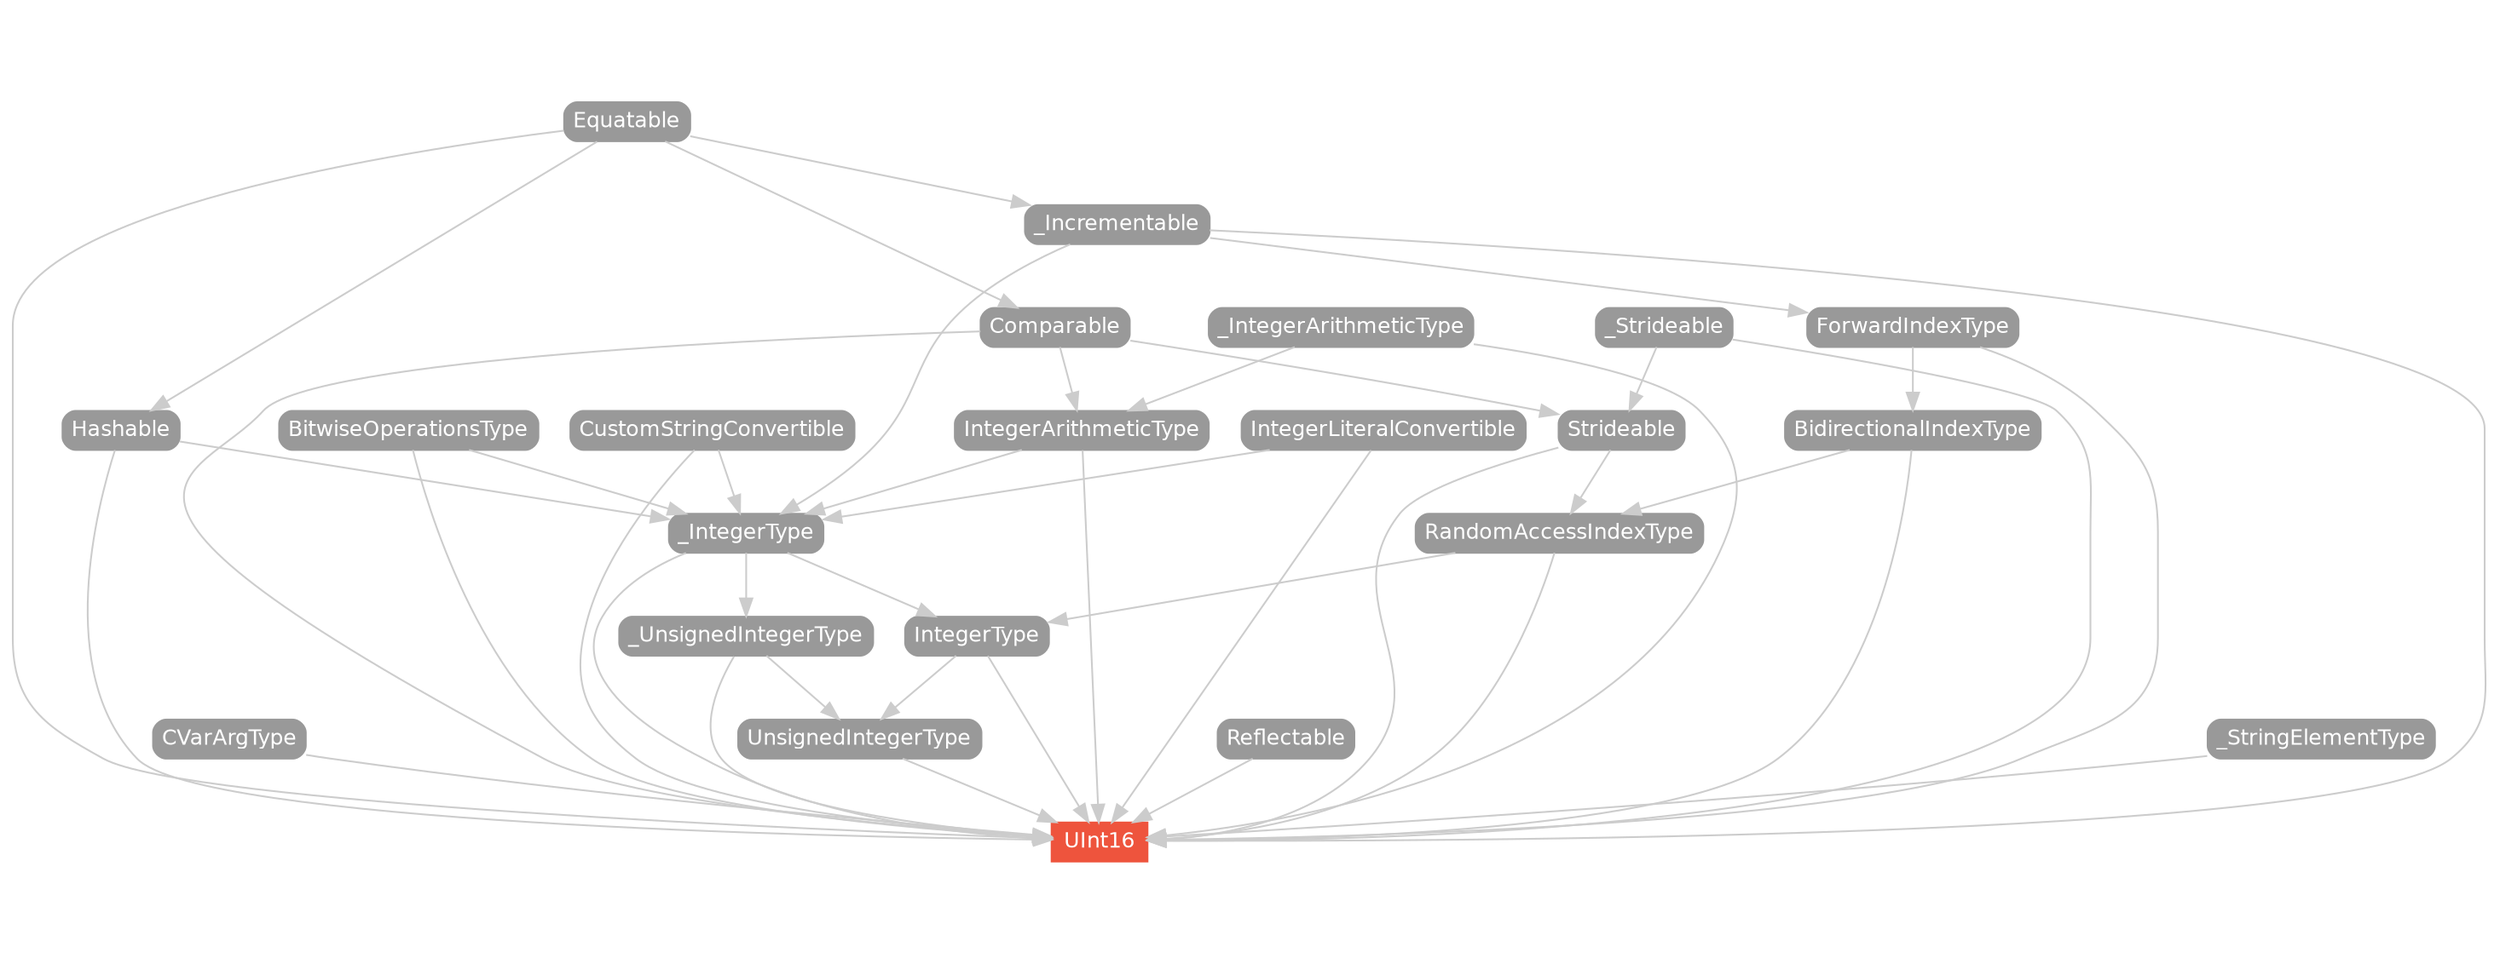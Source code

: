 strict digraph "UInt16 - Type Hierarchy - SwiftDoc.org" {
    pad="0.1,0.8"
    node [shape=box, style="filled,rounded", color="#999999", fillcolor="#999999", fontcolor=white, fontname=Helvetica, fontnames="Helvetica,sansserif", fontsize=12, margin="0.07,0.05", height="0.3"]
    edge [color="#cccccc"]
    "BidirectionalIndexType" [URL="/protocol/BidirectionalIndexType/"]
    "BitwiseOperationsType" [URL="/protocol/BitwiseOperationsType/"]
    "CVarArgType" [URL="/protocol/CVarArgType/"]
    "Comparable" [URL="/protocol/Comparable/"]
    "CustomStringConvertible" [URL="/protocol/CustomStringConvertible/"]
    "Equatable" [URL="/protocol/Equatable/"]
    "ForwardIndexType" [URL="/protocol/ForwardIndexType/"]
    "Hashable" [URL="/protocol/Hashable/"]
    "IntegerArithmeticType" [URL="/protocol/IntegerArithmeticType/"]
    "IntegerLiteralConvertible" [URL="/protocol/IntegerLiteralConvertible/"]
    "IntegerType" [URL="/protocol/IntegerType/"]
    "RandomAccessIndexType" [URL="/protocol/RandomAccessIndexType/"]
    "Reflectable" [URL="/protocol/Reflectable/"]
    "Strideable" [URL="/protocol/Strideable/"]
    "UInt16" [URL="/type/UInt16/", style="filled", fillcolor="#ee543d", color="#ee543d"]
    "UnsignedIntegerType" [URL="/protocol/UnsignedIntegerType/"]
    "_Incrementable" [URL="/protocol/_Incrementable/"]
    "_IntegerArithmeticType" [URL="/protocol/_IntegerArithmeticType/"]
    "_IntegerType" [URL="/protocol/_IntegerType/"]
    "_Strideable" [URL="/protocol/_Strideable/"]
    "_StringElementType" [URL="/protocol/_StringElementType/"]
    "_UnsignedIntegerType" [URL="/protocol/_UnsignedIntegerType/"]    "UnsignedIntegerType" -> "UInt16"
    "IntegerType" -> "UInt16"
    "Equatable" -> "UInt16"
    "Comparable" -> "UInt16"
    "_IntegerType" -> "UInt16"
    "IntegerArithmeticType" -> "UInt16"
    "_IntegerArithmeticType" -> "UInt16"
    "IntegerLiteralConvertible" -> "UInt16"
    "_UnsignedIntegerType" -> "UInt16"
    "Hashable" -> "UInt16"
    "CustomStringConvertible" -> "UInt16"
    "RandomAccessIndexType" -> "UInt16"
    "BidirectionalIndexType" -> "UInt16"
    "ForwardIndexType" -> "UInt16"
    "_Incrementable" -> "UInt16"
    "Strideable" -> "UInt16"
    "_Strideable" -> "UInt16"
    "BitwiseOperationsType" -> "UInt16"
    "Reflectable" -> "UInt16"
    "_StringElementType" -> "UInt16"
    "CVarArgType" -> "UInt16"
    "_UnsignedIntegerType" -> "UnsignedIntegerType"
    "IntegerType" -> "UnsignedIntegerType"
    "_IntegerType" -> "_UnsignedIntegerType"
    "IntegerLiteralConvertible" -> "_IntegerType"
    "CustomStringConvertible" -> "_IntegerType"
    "Hashable" -> "_IntegerType"
    "IntegerArithmeticType" -> "_IntegerType"
    "BitwiseOperationsType" -> "_IntegerType"
    "_Incrementable" -> "_IntegerType"
    "Equatable" -> "Hashable"
    "_IntegerArithmeticType" -> "IntegerArithmeticType"
    "Comparable" -> "IntegerArithmeticType"
    "Equatable" -> "Comparable"
    "Equatable" -> "_Incrementable"
    "_IntegerType" -> "IntegerType"
    "RandomAccessIndexType" -> "IntegerType"
    "IntegerLiteralConvertible" -> "_IntegerType"
    "CustomStringConvertible" -> "_IntegerType"
    "Hashable" -> "_IntegerType"
    "IntegerArithmeticType" -> "_IntegerType"
    "BitwiseOperationsType" -> "_IntegerType"
    "_Incrementable" -> "_IntegerType"
    "Equatable" -> "Hashable"
    "_IntegerArithmeticType" -> "IntegerArithmeticType"
    "Comparable" -> "IntegerArithmeticType"
    "Equatable" -> "Comparable"
    "Equatable" -> "_Incrementable"
    "BidirectionalIndexType" -> "RandomAccessIndexType"
    "Strideable" -> "RandomAccessIndexType"
    "ForwardIndexType" -> "BidirectionalIndexType"
    "_Incrementable" -> "ForwardIndexType"
    "Equatable" -> "_Incrementable"
    "Comparable" -> "Strideable"
    "_Strideable" -> "Strideable"
    "Equatable" -> "Comparable"
    "_IntegerType" -> "IntegerType"
    "RandomAccessIndexType" -> "IntegerType"
    "IntegerLiteralConvertible" -> "_IntegerType"
    "CustomStringConvertible" -> "_IntegerType"
    "Hashable" -> "_IntegerType"
    "IntegerArithmeticType" -> "_IntegerType"
    "BitwiseOperationsType" -> "_IntegerType"
    "_Incrementable" -> "_IntegerType"
    "Equatable" -> "Hashable"
    "_IntegerArithmeticType" -> "IntegerArithmeticType"
    "Comparable" -> "IntegerArithmeticType"
    "Equatable" -> "Comparable"
    "Equatable" -> "_Incrementable"
    "BidirectionalIndexType" -> "RandomAccessIndexType"
    "Strideable" -> "RandomAccessIndexType"
    "ForwardIndexType" -> "BidirectionalIndexType"
    "_Incrementable" -> "ForwardIndexType"
    "Equatable" -> "_Incrementable"
    "Comparable" -> "Strideable"
    "_Strideable" -> "Strideable"
    "Equatable" -> "Comparable"
    "Equatable" -> "Comparable"
    "IntegerLiteralConvertible" -> "_IntegerType"
    "CustomStringConvertible" -> "_IntegerType"
    "Hashable" -> "_IntegerType"
    "IntegerArithmeticType" -> "_IntegerType"
    "BitwiseOperationsType" -> "_IntegerType"
    "_Incrementable" -> "_IntegerType"
    "Equatable" -> "Hashable"
    "_IntegerArithmeticType" -> "IntegerArithmeticType"
    "Comparable" -> "IntegerArithmeticType"
    "Equatable" -> "Comparable"
    "Equatable" -> "_Incrementable"
    "_IntegerArithmeticType" -> "IntegerArithmeticType"
    "Comparable" -> "IntegerArithmeticType"
    "Equatable" -> "Comparable"
    "_IntegerType" -> "_UnsignedIntegerType"
    "IntegerLiteralConvertible" -> "_IntegerType"
    "CustomStringConvertible" -> "_IntegerType"
    "Hashable" -> "_IntegerType"
    "IntegerArithmeticType" -> "_IntegerType"
    "BitwiseOperationsType" -> "_IntegerType"
    "_Incrementable" -> "_IntegerType"
    "Equatable" -> "Hashable"
    "_IntegerArithmeticType" -> "IntegerArithmeticType"
    "Comparable" -> "IntegerArithmeticType"
    "Equatable" -> "Comparable"
    "Equatable" -> "_Incrementable"
    "Equatable" -> "Hashable"
    "BidirectionalIndexType" -> "RandomAccessIndexType"
    "Strideable" -> "RandomAccessIndexType"
    "ForwardIndexType" -> "BidirectionalIndexType"
    "_Incrementable" -> "ForwardIndexType"
    "Equatable" -> "_Incrementable"
    "Comparable" -> "Strideable"
    "_Strideable" -> "Strideable"
    "Equatable" -> "Comparable"
    "ForwardIndexType" -> "BidirectionalIndexType"
    "_Incrementable" -> "ForwardIndexType"
    "Equatable" -> "_Incrementable"
    "_Incrementable" -> "ForwardIndexType"
    "Equatable" -> "_Incrementable"
    "Equatable" -> "_Incrementable"
    "Comparable" -> "Strideable"
    "_Strideable" -> "Strideable"
    "Equatable" -> "Comparable"
    subgraph Types {
        rank = max; "UInt16";
    }
}